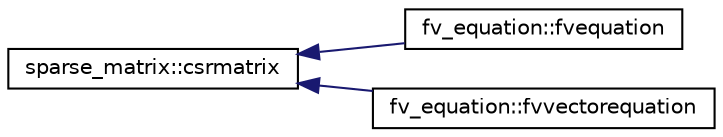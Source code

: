 digraph "Graphical Class Hierarchy"
{
 // LATEX_PDF_SIZE
  edge [fontname="Helvetica",fontsize="10",labelfontname="Helvetica",labelfontsize="10"];
  node [fontname="Helvetica",fontsize="10",shape=record];
  rankdir="LR";
  Node0 [label="sparse_matrix::csrmatrix",height=0.2,width=0.4,color="black", fillcolor="white", style="filled",URL="$structsparse__matrix_1_1csrmatrix.html",tooltip=" "];
  Node0 -> Node1 [dir="back",color="midnightblue",fontsize="10",style="solid",fontname="Helvetica"];
  Node1 [label="fv_equation::fvequation",height=0.2,width=0.4,color="black", fillcolor="white", style="filled",URL="$structfv__equation_1_1fvequation.html",tooltip=" "];
  Node0 -> Node2 [dir="back",color="midnightblue",fontsize="10",style="solid",fontname="Helvetica"];
  Node2 [label="fv_equation::fvvectorequation",height=0.2,width=0.4,color="black", fillcolor="white", style="filled",URL="$structfv__equation_1_1fvvectorequation.html",tooltip=" "];
}
